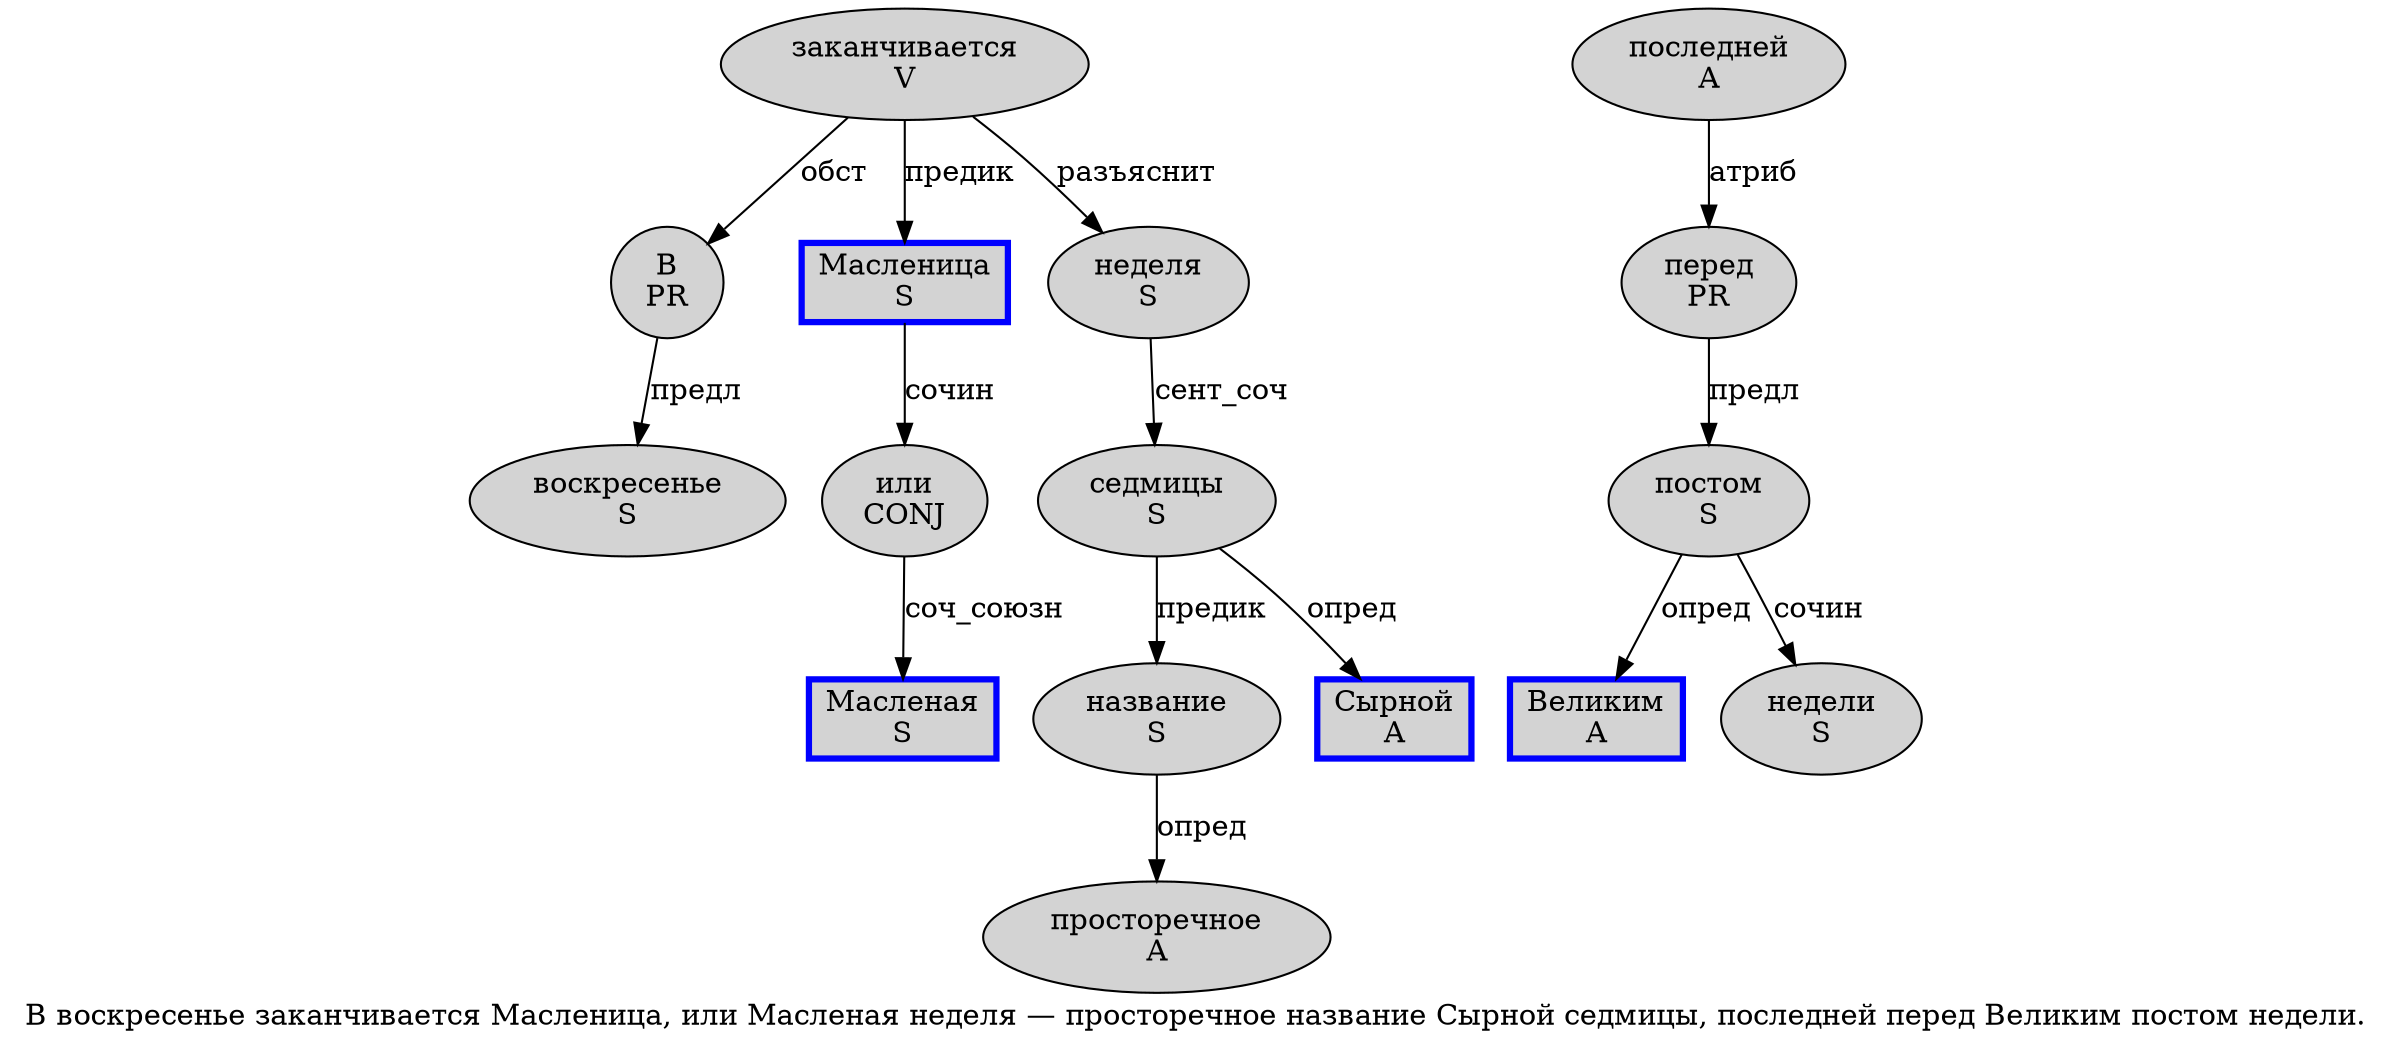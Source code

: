 digraph SENTENCE_713 {
	graph [label="В воскресенье заканчивается Масленица, или Масленая неделя — просторечное название Сырной седмицы, последней перед Великим постом недели."]
	node [style=filled]
		0 [label="В
PR" color="" fillcolor=lightgray penwidth=1 shape=ellipse]
		1 [label="воскресенье
S" color="" fillcolor=lightgray penwidth=1 shape=ellipse]
		2 [label="заканчивается
V" color="" fillcolor=lightgray penwidth=1 shape=ellipse]
		3 [label="Масленица
S" color=blue fillcolor=lightgray penwidth=3 shape=box]
		5 [label="или
CONJ" color="" fillcolor=lightgray penwidth=1 shape=ellipse]
		6 [label="Масленая
S" color=blue fillcolor=lightgray penwidth=3 shape=box]
		7 [label="неделя
S" color="" fillcolor=lightgray penwidth=1 shape=ellipse]
		9 [label="просторечное
A" color="" fillcolor=lightgray penwidth=1 shape=ellipse]
		10 [label="название
S" color="" fillcolor=lightgray penwidth=1 shape=ellipse]
		11 [label="Сырной
A" color=blue fillcolor=lightgray penwidth=3 shape=box]
		12 [label="седмицы
S" color="" fillcolor=lightgray penwidth=1 shape=ellipse]
		14 [label="последней
A" color="" fillcolor=lightgray penwidth=1 shape=ellipse]
		15 [label="перед
PR" color="" fillcolor=lightgray penwidth=1 shape=ellipse]
		16 [label="Великим
A" color=blue fillcolor=lightgray penwidth=3 shape=box]
		17 [label="постом
S" color="" fillcolor=lightgray penwidth=1 shape=ellipse]
		18 [label="недели
S" color="" fillcolor=lightgray penwidth=1 shape=ellipse]
			3 -> 5 [label="сочин"]
			17 -> 16 [label="опред"]
			17 -> 18 [label="сочин"]
			12 -> 10 [label="предик"]
			12 -> 11 [label="опред"]
			14 -> 15 [label="атриб"]
			15 -> 17 [label="предл"]
			10 -> 9 [label="опред"]
			7 -> 12 [label="сент_соч"]
			0 -> 1 [label="предл"]
			5 -> 6 [label="соч_союзн"]
			2 -> 0 [label="обст"]
			2 -> 3 [label="предик"]
			2 -> 7 [label="разъяснит"]
}